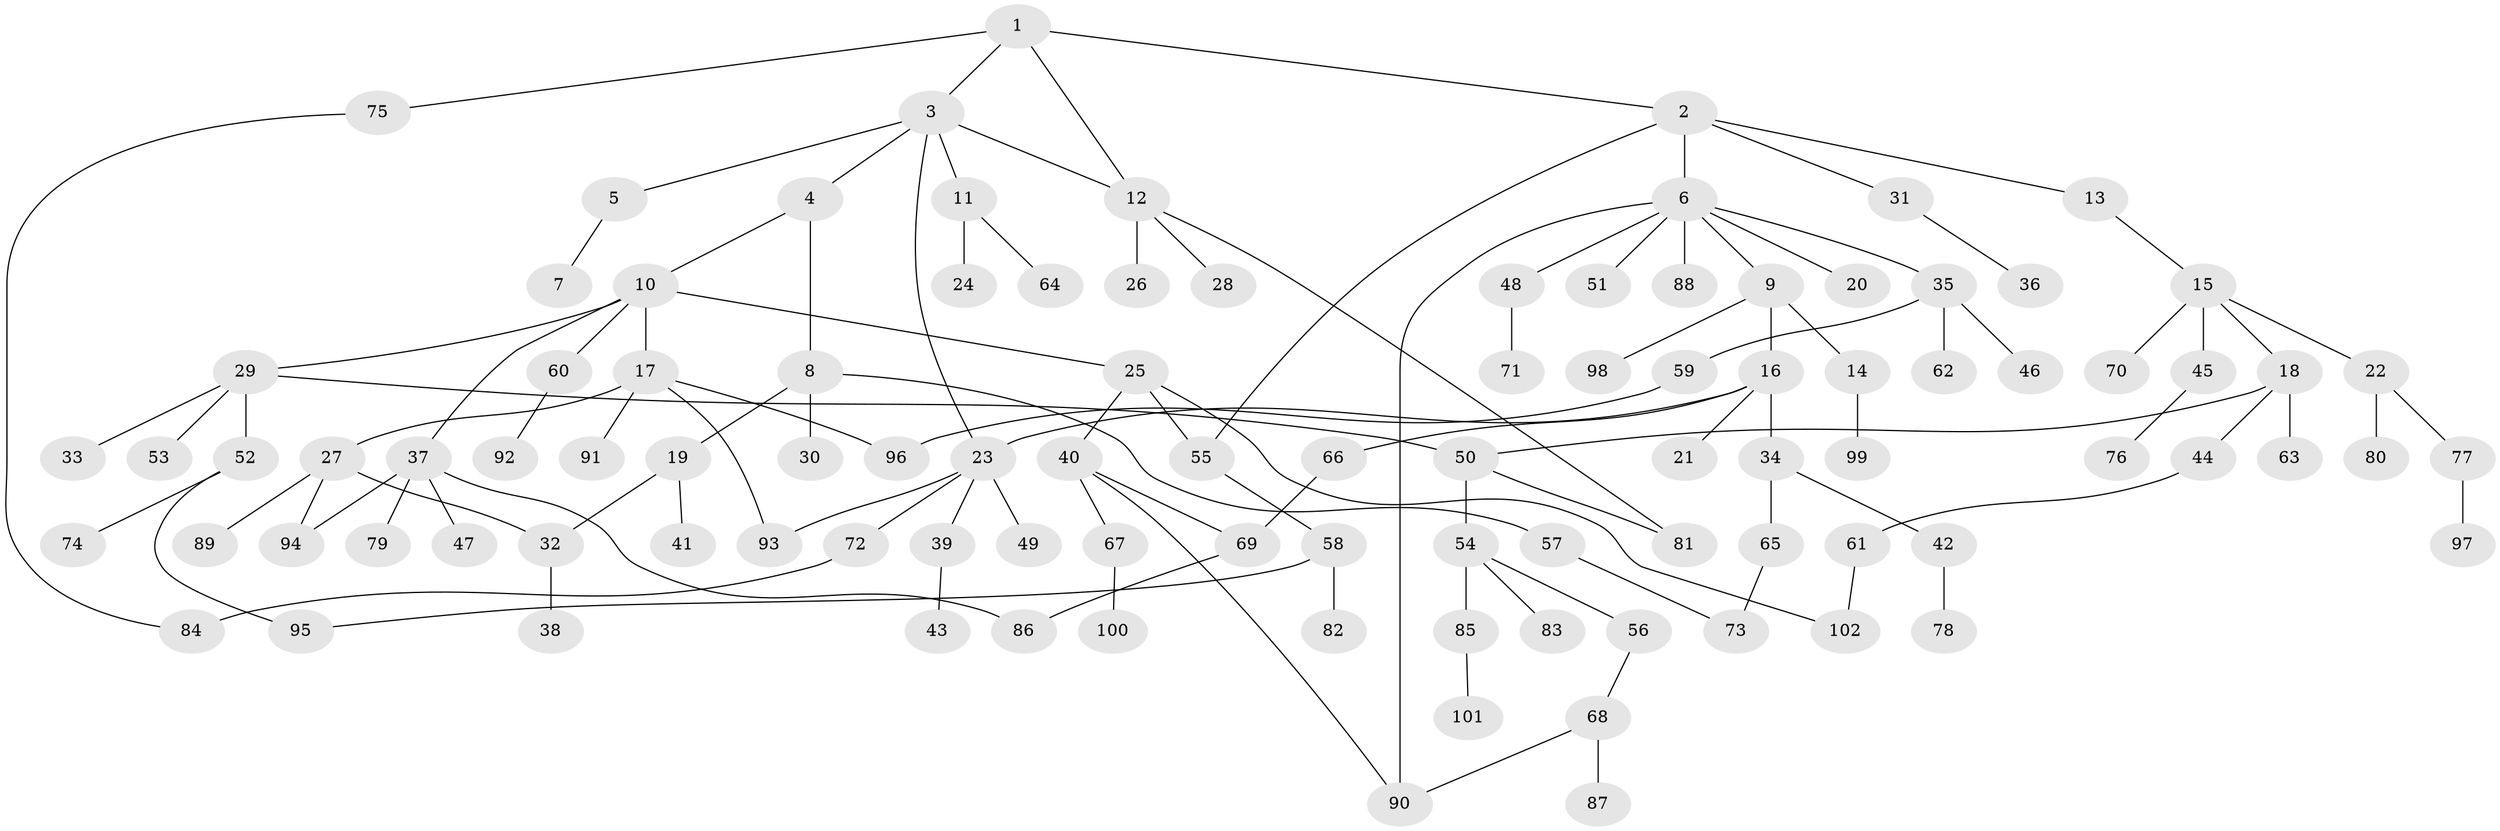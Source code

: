 // coarse degree distribution, {4: 0.1643835616438356, 5: 0.0273972602739726, 6: 0.0273972602739726, 3: 0.1506849315068493, 1: 0.3013698630136986, 7: 0.0136986301369863, 2: 0.3150684931506849}
// Generated by graph-tools (version 1.1) at 2025/48/03/04/25 22:48:39]
// undirected, 102 vertices, 118 edges
graph export_dot {
  node [color=gray90,style=filled];
  1;
  2;
  3;
  4;
  5;
  6;
  7;
  8;
  9;
  10;
  11;
  12;
  13;
  14;
  15;
  16;
  17;
  18;
  19;
  20;
  21;
  22;
  23;
  24;
  25;
  26;
  27;
  28;
  29;
  30;
  31;
  32;
  33;
  34;
  35;
  36;
  37;
  38;
  39;
  40;
  41;
  42;
  43;
  44;
  45;
  46;
  47;
  48;
  49;
  50;
  51;
  52;
  53;
  54;
  55;
  56;
  57;
  58;
  59;
  60;
  61;
  62;
  63;
  64;
  65;
  66;
  67;
  68;
  69;
  70;
  71;
  72;
  73;
  74;
  75;
  76;
  77;
  78;
  79;
  80;
  81;
  82;
  83;
  84;
  85;
  86;
  87;
  88;
  89;
  90;
  91;
  92;
  93;
  94;
  95;
  96;
  97;
  98;
  99;
  100;
  101;
  102;
  1 -- 2;
  1 -- 3;
  1 -- 75;
  1 -- 12;
  2 -- 6;
  2 -- 13;
  2 -- 31;
  2 -- 55;
  3 -- 4;
  3 -- 5;
  3 -- 11;
  3 -- 12;
  3 -- 23;
  4 -- 8;
  4 -- 10;
  5 -- 7;
  6 -- 9;
  6 -- 20;
  6 -- 35;
  6 -- 48;
  6 -- 51;
  6 -- 88;
  6 -- 90;
  8 -- 19;
  8 -- 30;
  8 -- 57;
  9 -- 14;
  9 -- 16;
  9 -- 98;
  10 -- 17;
  10 -- 25;
  10 -- 29;
  10 -- 37;
  10 -- 60;
  11 -- 24;
  11 -- 64;
  12 -- 26;
  12 -- 28;
  12 -- 81;
  13 -- 15;
  14 -- 99;
  15 -- 18;
  15 -- 22;
  15 -- 45;
  15 -- 70;
  16 -- 21;
  16 -- 23;
  16 -- 34;
  16 -- 66;
  17 -- 27;
  17 -- 91;
  17 -- 93;
  17 -- 96;
  18 -- 44;
  18 -- 63;
  18 -- 50;
  19 -- 41;
  19 -- 32;
  22 -- 77;
  22 -- 80;
  23 -- 39;
  23 -- 49;
  23 -- 72;
  23 -- 93;
  25 -- 40;
  25 -- 102;
  25 -- 55;
  27 -- 32;
  27 -- 89;
  27 -- 94;
  29 -- 33;
  29 -- 50;
  29 -- 52;
  29 -- 53;
  31 -- 36;
  32 -- 38;
  34 -- 42;
  34 -- 65;
  35 -- 46;
  35 -- 59;
  35 -- 62;
  37 -- 47;
  37 -- 79;
  37 -- 86;
  37 -- 94;
  39 -- 43;
  40 -- 67;
  40 -- 90;
  40 -- 69;
  42 -- 78;
  44 -- 61;
  45 -- 76;
  48 -- 71;
  50 -- 54;
  50 -- 81;
  52 -- 74;
  52 -- 95;
  54 -- 56;
  54 -- 83;
  54 -- 85;
  55 -- 58;
  56 -- 68;
  57 -- 73;
  58 -- 82;
  58 -- 95;
  59 -- 96;
  60 -- 92;
  61 -- 102;
  65 -- 73;
  66 -- 69;
  67 -- 100;
  68 -- 87;
  68 -- 90;
  69 -- 86;
  72 -- 84;
  75 -- 84;
  77 -- 97;
  85 -- 101;
}

